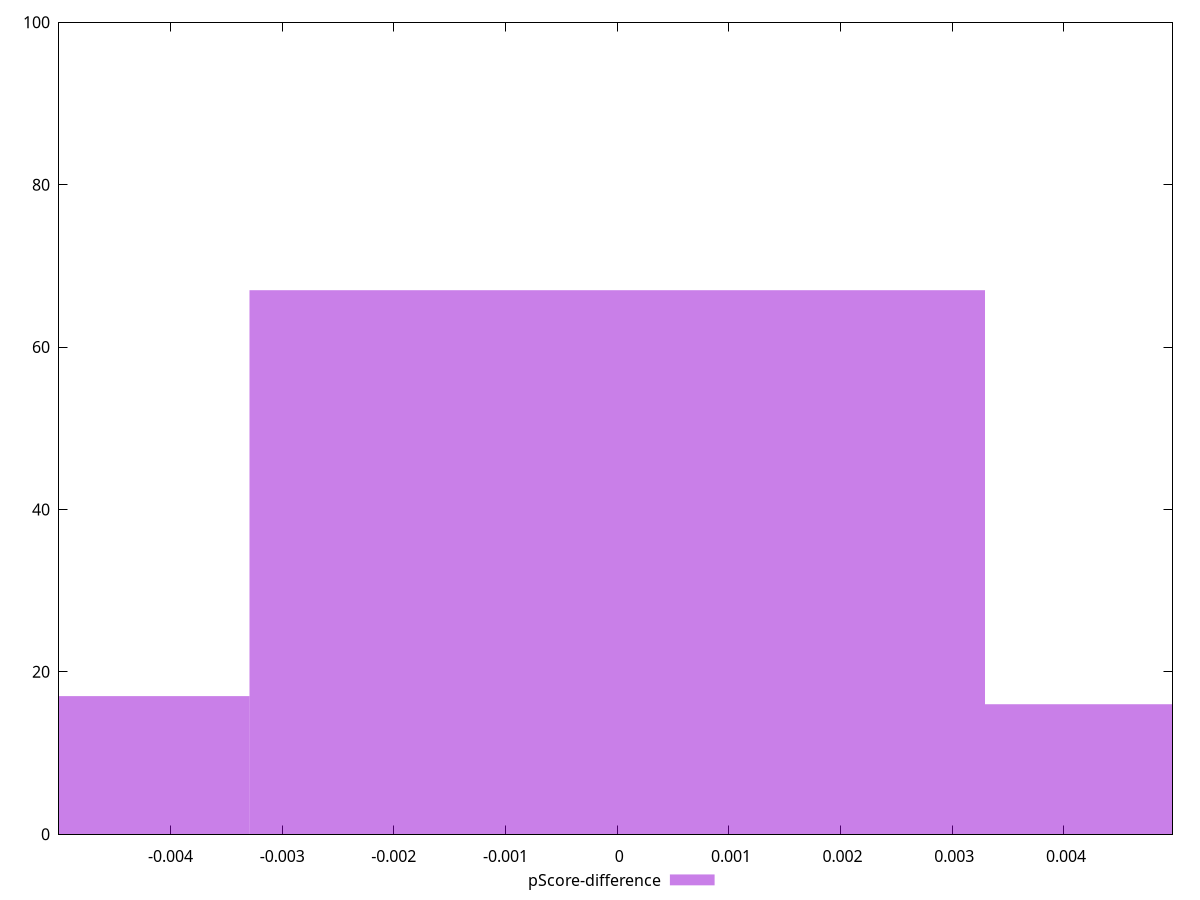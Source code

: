 reset

$pScoreDifference <<EOF
-0.006585752480581927 17
0 67
0.006585752480581927 16
EOF

set key outside below
set boxwidth 0.006585752480581927
set xrange [-0.004998349768789878:0.004971675894975824]
set yrange [0:100]
set trange [0:100]
set style fill transparent solid 0.5 noborder
set terminal svg size 640, 490 enhanced background rgb 'white'
set output "reports/report_00032_2021-02-25T10-28-15.087Z/total-blocking-time/samples/astro/pScore-difference/histogram.svg"

plot $pScoreDifference title "pScore-difference" with boxes

reset

